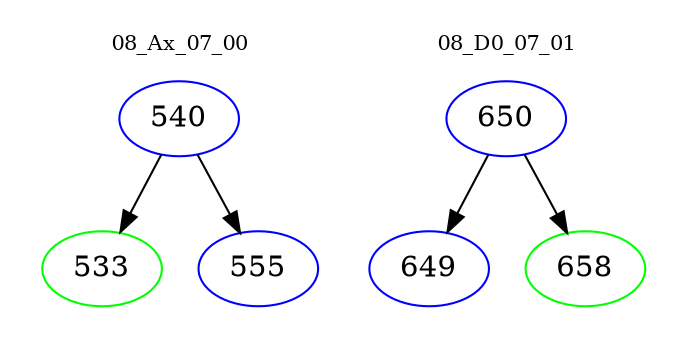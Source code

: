 digraph{
subgraph cluster_0 {
color = white
label = "08_Ax_07_00";
fontsize=10;
T0_540 [label="540", color="blue"]
T0_540 -> T0_533 [color="black"]
T0_533 [label="533", color="green"]
T0_540 -> T0_555 [color="black"]
T0_555 [label="555", color="blue"]
}
subgraph cluster_1 {
color = white
label = "08_D0_07_01";
fontsize=10;
T1_650 [label="650", color="blue"]
T1_650 -> T1_649 [color="black"]
T1_649 [label="649", color="blue"]
T1_650 -> T1_658 [color="black"]
T1_658 [label="658", color="green"]
}
}

